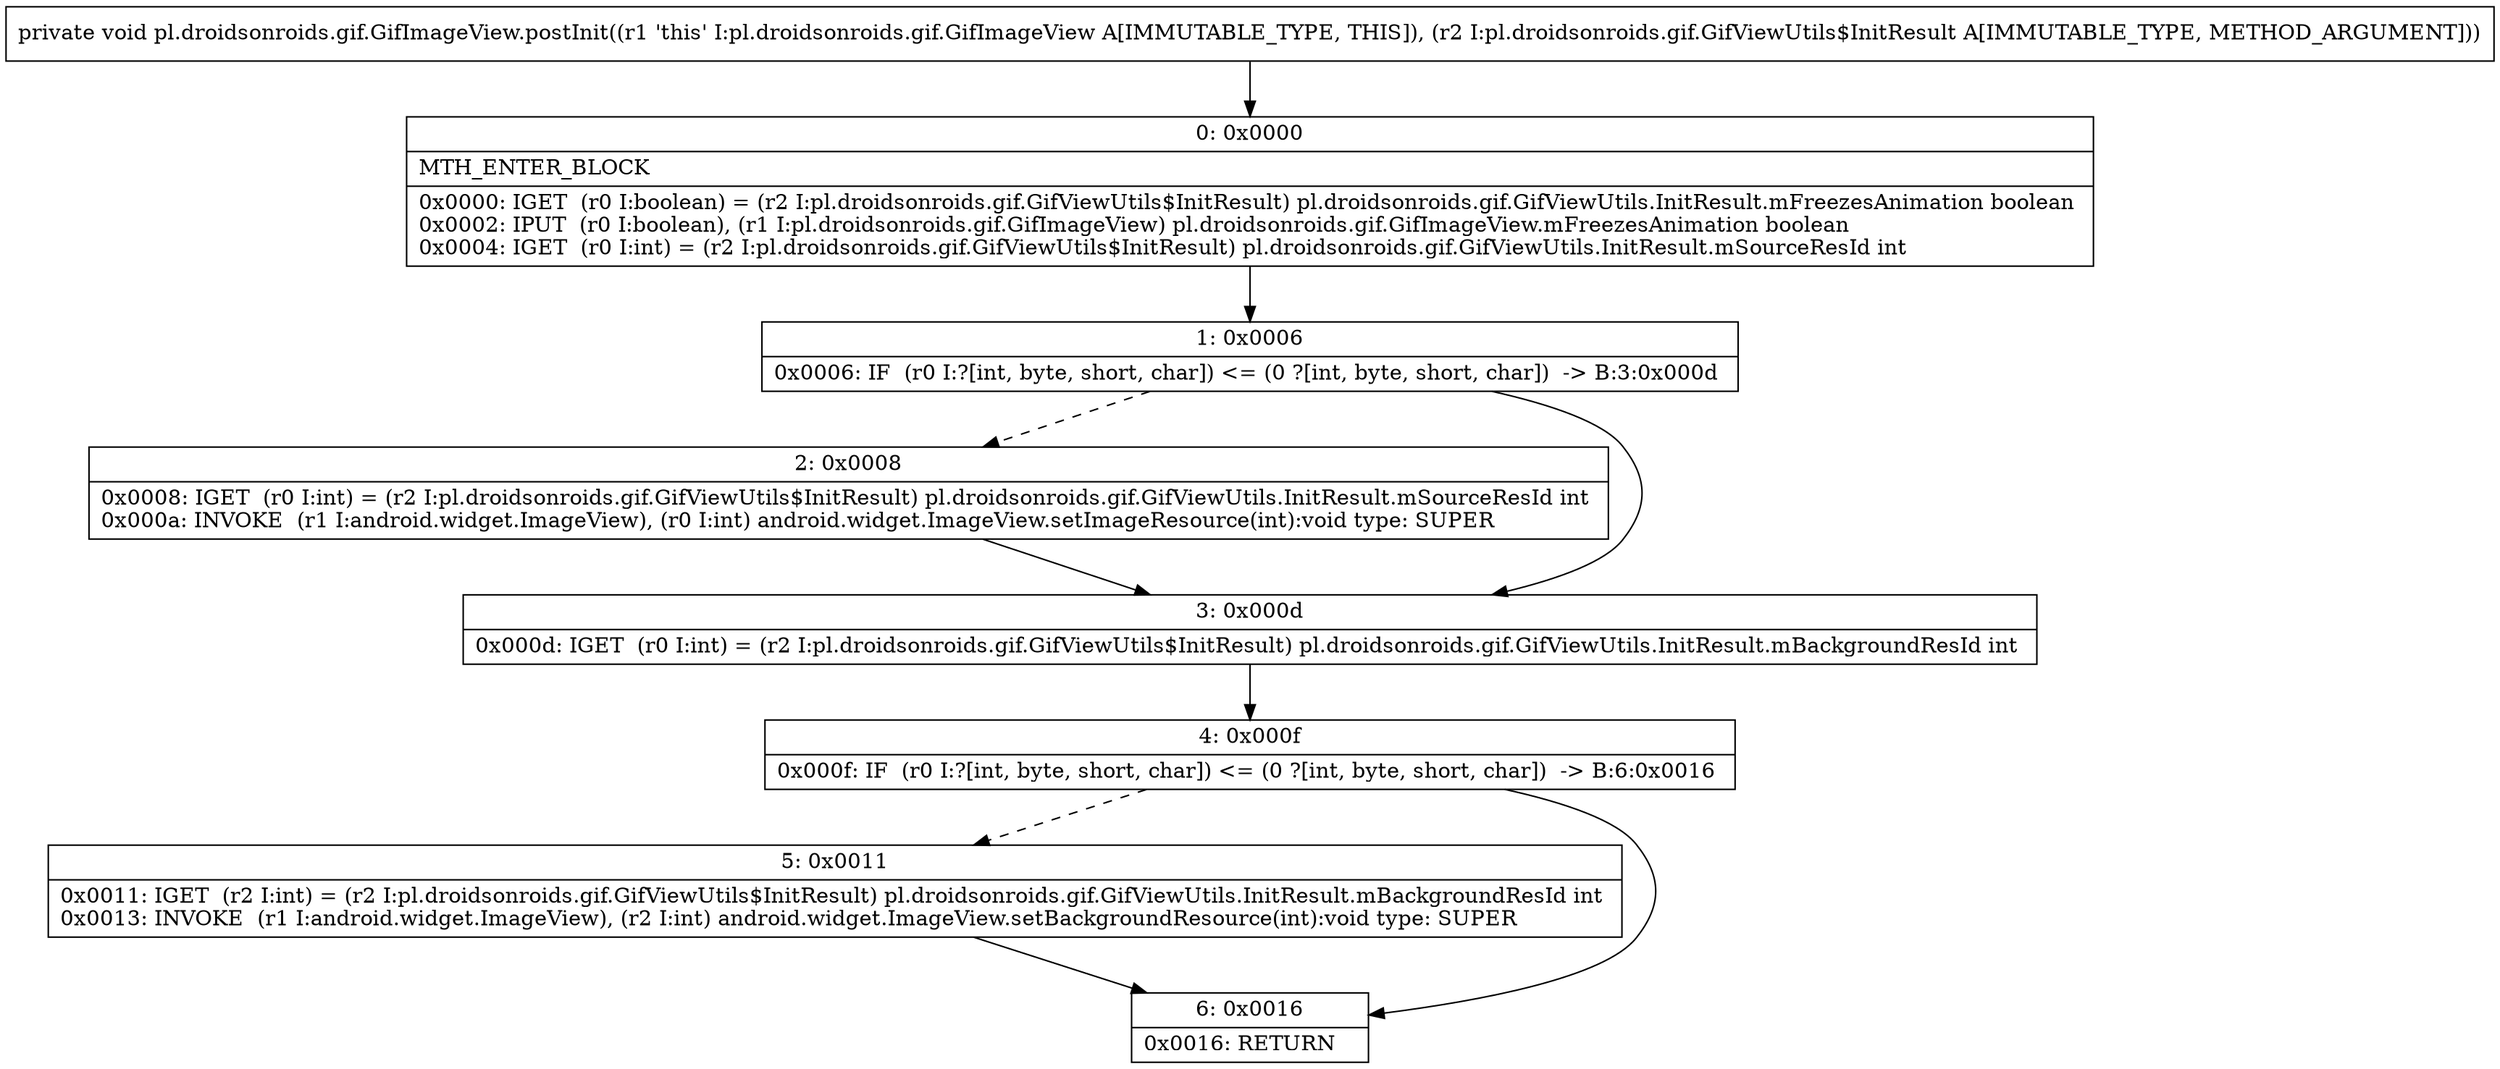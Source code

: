 digraph "CFG forpl.droidsonroids.gif.GifImageView.postInit(Lpl\/droidsonroids\/gif\/GifViewUtils$InitResult;)V" {
Node_0 [shape=record,label="{0\:\ 0x0000|MTH_ENTER_BLOCK\l|0x0000: IGET  (r0 I:boolean) = (r2 I:pl.droidsonroids.gif.GifViewUtils$InitResult) pl.droidsonroids.gif.GifViewUtils.InitResult.mFreezesAnimation boolean \l0x0002: IPUT  (r0 I:boolean), (r1 I:pl.droidsonroids.gif.GifImageView) pl.droidsonroids.gif.GifImageView.mFreezesAnimation boolean \l0x0004: IGET  (r0 I:int) = (r2 I:pl.droidsonroids.gif.GifViewUtils$InitResult) pl.droidsonroids.gif.GifViewUtils.InitResult.mSourceResId int \l}"];
Node_1 [shape=record,label="{1\:\ 0x0006|0x0006: IF  (r0 I:?[int, byte, short, char]) \<= (0 ?[int, byte, short, char])  \-\> B:3:0x000d \l}"];
Node_2 [shape=record,label="{2\:\ 0x0008|0x0008: IGET  (r0 I:int) = (r2 I:pl.droidsonroids.gif.GifViewUtils$InitResult) pl.droidsonroids.gif.GifViewUtils.InitResult.mSourceResId int \l0x000a: INVOKE  (r1 I:android.widget.ImageView), (r0 I:int) android.widget.ImageView.setImageResource(int):void type: SUPER \l}"];
Node_3 [shape=record,label="{3\:\ 0x000d|0x000d: IGET  (r0 I:int) = (r2 I:pl.droidsonroids.gif.GifViewUtils$InitResult) pl.droidsonroids.gif.GifViewUtils.InitResult.mBackgroundResId int \l}"];
Node_4 [shape=record,label="{4\:\ 0x000f|0x000f: IF  (r0 I:?[int, byte, short, char]) \<= (0 ?[int, byte, short, char])  \-\> B:6:0x0016 \l}"];
Node_5 [shape=record,label="{5\:\ 0x0011|0x0011: IGET  (r2 I:int) = (r2 I:pl.droidsonroids.gif.GifViewUtils$InitResult) pl.droidsonroids.gif.GifViewUtils.InitResult.mBackgroundResId int \l0x0013: INVOKE  (r1 I:android.widget.ImageView), (r2 I:int) android.widget.ImageView.setBackgroundResource(int):void type: SUPER \l}"];
Node_6 [shape=record,label="{6\:\ 0x0016|0x0016: RETURN   \l}"];
MethodNode[shape=record,label="{private void pl.droidsonroids.gif.GifImageView.postInit((r1 'this' I:pl.droidsonroids.gif.GifImageView A[IMMUTABLE_TYPE, THIS]), (r2 I:pl.droidsonroids.gif.GifViewUtils$InitResult A[IMMUTABLE_TYPE, METHOD_ARGUMENT])) }"];
MethodNode -> Node_0;
Node_0 -> Node_1;
Node_1 -> Node_2[style=dashed];
Node_1 -> Node_3;
Node_2 -> Node_3;
Node_3 -> Node_4;
Node_4 -> Node_5[style=dashed];
Node_4 -> Node_6;
Node_5 -> Node_6;
}

